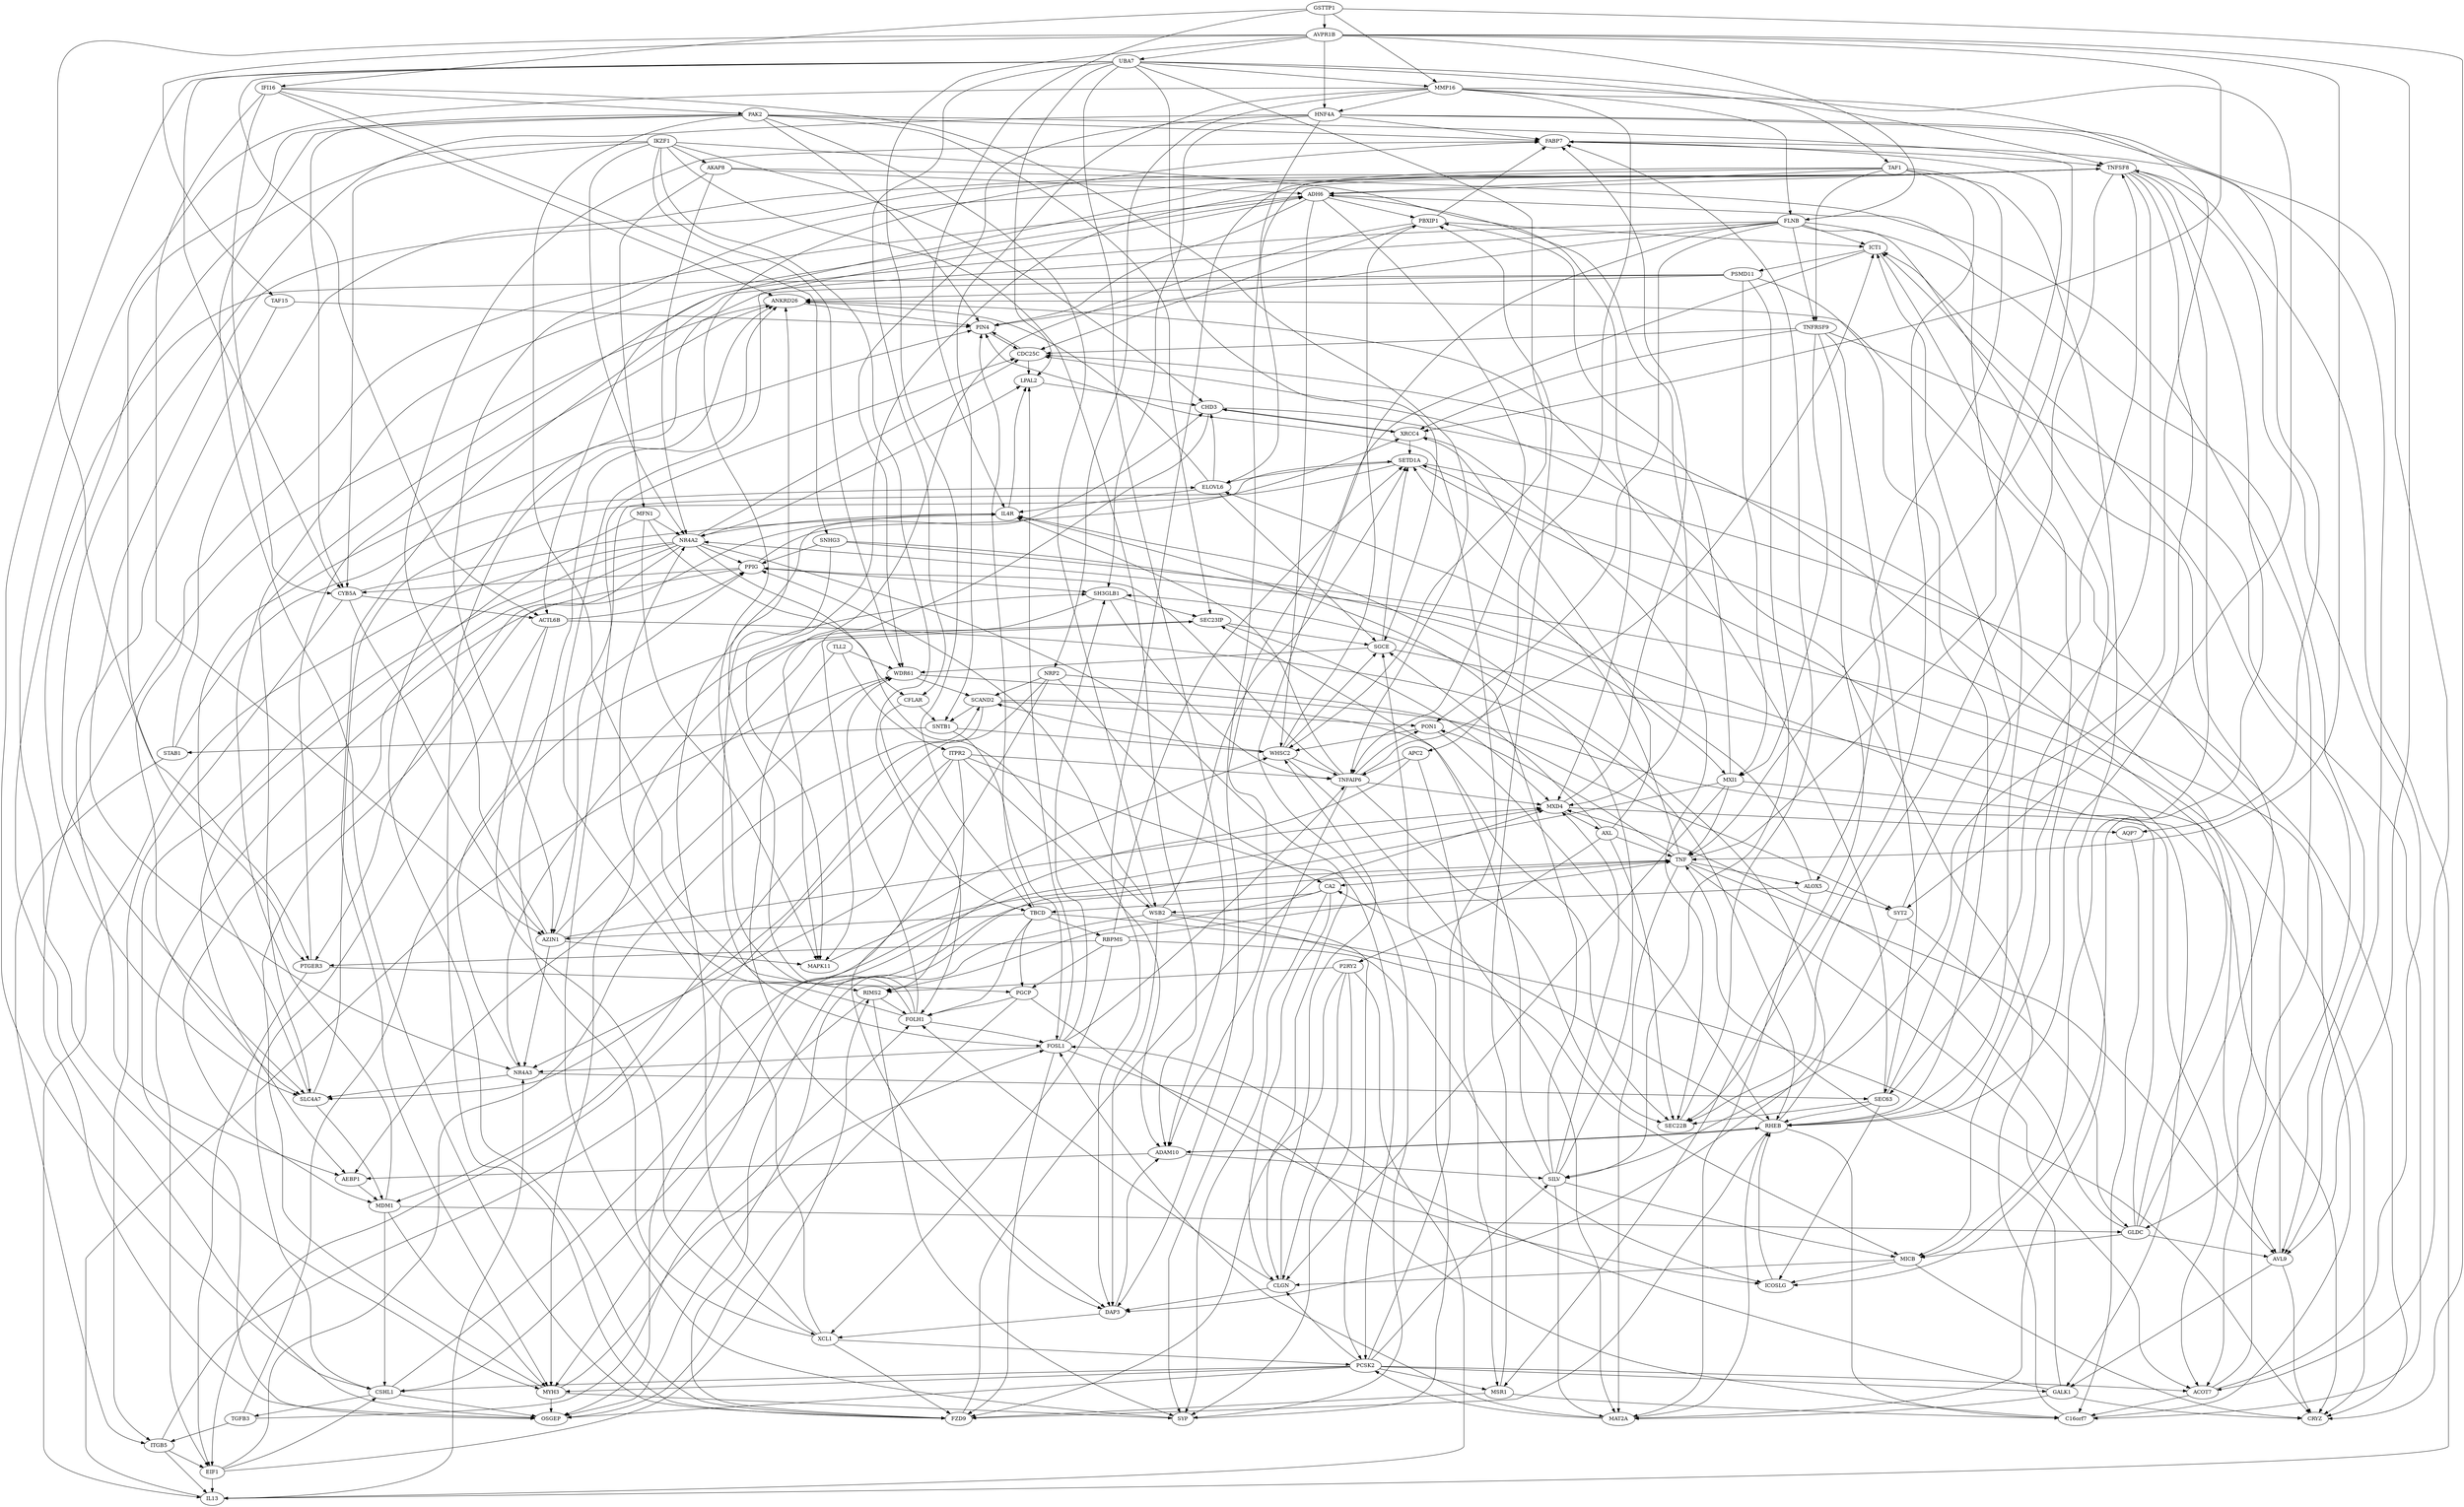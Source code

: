 digraph graphname {
1 [label="MMP16"];
2 [label="ITPR2"];
3 [label="TLL2"];
4 [label="SNHG3"];
5 [label="AVPR1B"];
6 [label="MFN1"];
7 [label="TAF15"];
8 [label="LPAL2"];
9 [label="AKAP8"];
10 [label="UBA7"];
11 [label="OSGEP"];
12 [label="ANKRD26"];
13 [label="WSB2"];
14 [label="GSTTP1"];
15 [label="FABP7"];
16 [label="SEC23IP"];
17 [label="FOLH1"];
18 [label="HNF4A"];
19 [label="NRP2"];
20 [label="STAB1"];
21 [label="PGCP"];
22 [label="IKZF1"];
23 [label="TGFB3"];
24 [label="ADH6"];
25 [label="FZD9"];
26 [label="PSMD11"];
27 [label="RBPMS"];
28 [label="DAP3"];
29 [label="CSHL1"];
30 [label="IL13"];
31 [label="PON1"];
32 [label="CDC25C"];
33 [label="SGCE"];
34 [label="C16orf7"];
35 [label="GLDC"];
36 [label="SNTB1"];
37 [label="ACTL6B"];
38 [label="XRCC4"];
39 [label="AXL"];
40 [label="MSR1"];
41 [label="ELOVL6"];
42 [label="CYB5A"];
43 [label="SYP"];
44 [label="SEC63"];
45 [label="FOSL1"];
46 [label="RIMS2"];
47 [label="MAT2A"];
48 [label="MAPK11"];
49 [label="TAF1"];
50 [label="MDM1"];
51 [label="FLNB"];
52 [label="IL4R"];
53 [label="PAK2"];
54 [label="CRYZ"];
55 [label="SYT2"];
56 [label="EIF1"];
57 [label="GALK1"];
58 [label="AZIN1"];
59 [label="IFI16"];
60 [label="AQP7"];
61 [label="CLGN"];
62 [label="SILV"];
63 [label="SCAND2"];
64 [label="PTGER3"];
65 [label="MYH3"];
66 [label="P2RY2"];
67 [label="AEBP1"];
68 [label="ALOX5"];
69 [label="PBXIP1"];
70 [label="ADAM10"];
71 [label="ICOSLG"];
72 [label="SEC22B"];
73 [label="ACOT7"];
74 [label="SH3GLB1"];
75 [label="ITGB5"];
76 [label="TNFSF8"];
77 [label="WDR61"];
78 [label="APC2"];
79 [label="PPIG"];
80 [label="CFLAR"];
81 [label="PIN4"];
82 [label="TBCD"];
83 [label="AVL9"];
84 [label="WHSC2"];
85 [label="PCSK2"];
86 [label="CA2"];
87 [label="MXI1"];
88 [label="SLC4A7"];
89 [label="ICT1"];
90 [label="CHD3"];
91 [label="MICB"];
92 [label="MXD4"];
93 [label="SETD1A"];
94 [label="XCL1"];
95 [label="TNFRSF9"];
96 [label="NR4A2"];
97 [label="NR4A3"];
98 [label="TNFAIP6"];
99 [label="TNF"];
100 [label="RHEB"];
10 -> 1
14 -> 1
3 -> 2
59 -> 4
14 -> 5
9 -> 6
5 -> 7
10 -> 8
32 -> 8
45 -> 8
52 -> 8
96 -> 8
22 -> 9
5 -> 10
12 -> 11
13 -> 11
21 -> 11
26 -> 11
29 -> 11
65 -> 11
78 -> 11
85 -> 11
96 -> 11
17 -> 12
25 -> 12
26 -> 12
41 -> 12
44 -> 12
59 -> 12
64 -> 12
83 -> 12
94 -> 12
53 -> 13
68 -> 13
96 -> 13
17 -> 15
18 -> 15
53 -> 15
58 -> 15
69 -> 15
72 -> 15
92 -> 15
99 -> 15
53 -> 16
58 -> 16
62 -> 16
74 -> 16
21 -> 17
23 -> 17
46 -> 17
61 -> 17
80 -> 17
82 -> 17
1 -> 18
5 -> 18
1 -> 19
36 -> 20
27 -> 21
64 -> 21
82 -> 21
29 -> 23
9 -> 24
49 -> 24
50 -> 24
76 -> 24
94 -> 24
100 -> 24
26 -> 25
40 -> 25
45 -> 25
53 -> 25
66 -> 25
87 -> 25
94 -> 25
100 -> 25
89 -> 26
82 -> 27
3 -> 28
13 -> 28
18 -> 28
19 -> 28
49 -> 28
55 -> 28
61 -> 28
10 -> 29
37 -> 29
46 -> 29
50 -> 29
56 -> 29
85 -> 29
56 -> 30
66 -> 30
75 -> 30
76 -> 30
96 -> 30
51 -> 31
63 -> 31
98 -> 31
99 -> 31
34 -> 32
35 -> 32
43 -> 32
69 -> 32
81 -> 32
95 -> 32
96 -> 32
10 -> 33
16 -> 33
39 -> 33
41 -> 33
43 -> 33
84 -> 33
40 -> 34
45 -> 34
60 -> 34
73 -> 34
95 -> 34
100 -> 34
9 -> 35
50 -> 35
55 -> 35
1 -> 36
63 -> 36
80 -> 36
10 -> 37
42 -> 37
76 -> 37
5 -> 38
39 -> 38
79 -> 38
90 -> 38
95 -> 38
92 -> 39
78 -> 40
85 -> 40
95 -> 40
20 -> 41
49 -> 41
68 -> 41
93 -> 41
10 -> 42
22 -> 42
53 -> 42
59 -> 42
79 -> 42
46 -> 43
51 -> 43
65 -> 43
66 -> 43
86 -> 43
98 -> 43
76 -> 44
95 -> 44
97 -> 44
4 -> 45
17 -> 45
36 -> 45
47 -> 45
57 -> 45
65 -> 45
2 -> 46
53 -> 46
56 -> 46
66 -> 46
86 -> 46
49 -> 47
57 -> 47
62 -> 47
68 -> 47
84 -> 47
99 -> 47
6 -> 48
58 -> 48
69 -> 48
76 -> 48
90 -> 48
1 -> 49
63 -> 50
67 -> 50
88 -> 50
96 -> 50
1 -> 51
5 -> 51
14 -> 52
41 -> 52
42 -> 52
62 -> 52
65 -> 52
98 -> 52
100 -> 52
59 -> 53
4 -> 54
14 -> 54
57 -> 54
82 -> 54
83 -> 54
87 -> 54
91 -> 54
93 -> 54
10 -> 55
19 -> 55
68 -> 55
2 -> 56
64 -> 56
75 -> 56
79 -> 56
83 -> 57
85 -> 57
93 -> 57
42 -> 58
59 -> 58
76 -> 58
82 -> 58
93 -> 58
14 -> 59
18 -> 60
92 -> 60
66 -> 61
85 -> 61
86 -> 61
87 -> 61
91 -> 61
96 -> 61
1 -> 62
26 -> 62
70 -> 62
85 -> 62
19 -> 63
56 -> 63
77 -> 63
84 -> 63
5 -> 64
27 -> 64
53 -> 64
96 -> 64
1 -> 65
50 -> 65
51 -> 65
74 -> 65
85 -> 65
99 -> 65
39 -> 66
6 -> 67
7 -> 67
70 -> 67
77 -> 67
49 -> 68
99 -> 68
24 -> 69
40 -> 69
84 -> 69
87 -> 69
2 -> 70
10 -> 70
22 -> 70
28 -> 70
89 -> 70
100 -> 70
21 -> 71
27 -> 71
44 -> 71
76 -> 71
91 -> 71
38 -> 72
39 -> 72
44 -> 72
49 -> 72
63 -> 72
76 -> 72
98 -> 72
18 -> 73
77 -> 73
85 -> 73
90 -> 73
99 -> 73
18 -> 74
23 -> 74
45 -> 74
62 -> 74
79 -> 74
20 -> 75
23 -> 75
42 -> 75
10 -> 76
15 -> 76
20 -> 76
55 -> 76
73 -> 76
3 -> 77
17 -> 77
18 -> 77
22 -> 77
30 -> 77
33 -> 77
1 -> 78
4 -> 79
13 -> 79
37 -> 79
96 -> 79
97 -> 79
98 -> 79
6 -> 80
10 -> 80
7 -> 81
12 -> 81
24 -> 81
32 -> 81
51 -> 81
53 -> 81
82 -> 81
85 -> 81
88 -> 81
5 -> 82
22 -> 82
86 -> 82
5 -> 83
15 -> 83
33 -> 83
35 -> 83
51 -> 83
99 -> 83
10 -> 84
24 -> 84
29 -> 84
31 -> 84
36 -> 84
61 -> 84
2 -> 85
13 -> 85
47 -> 85
94 -> 85
19 -> 86
99 -> 86
100 -> 86
4 -> 87
26 -> 87
95 -> 87
18 -> 88
19 -> 88
22 -> 88
24 -> 88
51 -> 88
97 -> 88
35 -> 89
44 -> 89
51 -> 89
69 -> 89
73 -> 89
98 -> 89
8 -> 90
22 -> 90
38 -> 90
41 -> 90
94 -> 90
13 -> 91
35 -> 91
51 -> 91
62 -> 91
76 -> 91
16 -> 92
22 -> 92
24 -> 92
25 -> 92
35 -> 92
58 -> 92
62 -> 92
75 -> 92
98 -> 92
13 -> 93
27 -> 93
33 -> 93
34 -> 93
38 -> 93
88 -> 93
99 -> 93
27 -> 94
28 -> 94
37 -> 94
49 -> 95
51 -> 95
6 -> 96
9 -> 96
17 -> 96
22 -> 96
35 -> 96
52 -> 96
2 -> 97
16 -> 97
30 -> 97
45 -> 97
58 -> 97
76 -> 97
2 -> 98
24 -> 98
45 -> 98
59 -> 98
74 -> 98
78 -> 98
84 -> 98
5 -> 99
27 -> 99
39 -> 99
48 -> 99
53 -> 99
57 -> 99
87 -> 99
26 -> 100
31 -> 100
37 -> 100
44 -> 100
47 -> 100
70 -> 100
71 -> 100
76 -> 100
89 -> 100
}
